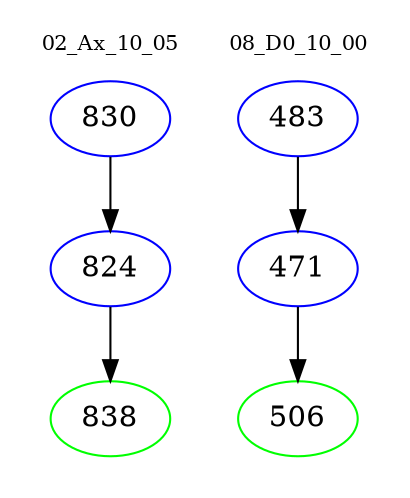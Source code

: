 digraph{
subgraph cluster_0 {
color = white
label = "02_Ax_10_05";
fontsize=10;
T0_830 [label="830", color="blue"]
T0_830 -> T0_824 [color="black"]
T0_824 [label="824", color="blue"]
T0_824 -> T0_838 [color="black"]
T0_838 [label="838", color="green"]
}
subgraph cluster_1 {
color = white
label = "08_D0_10_00";
fontsize=10;
T1_483 [label="483", color="blue"]
T1_483 -> T1_471 [color="black"]
T1_471 [label="471", color="blue"]
T1_471 -> T1_506 [color="black"]
T1_506 [label="506", color="green"]
}
}
